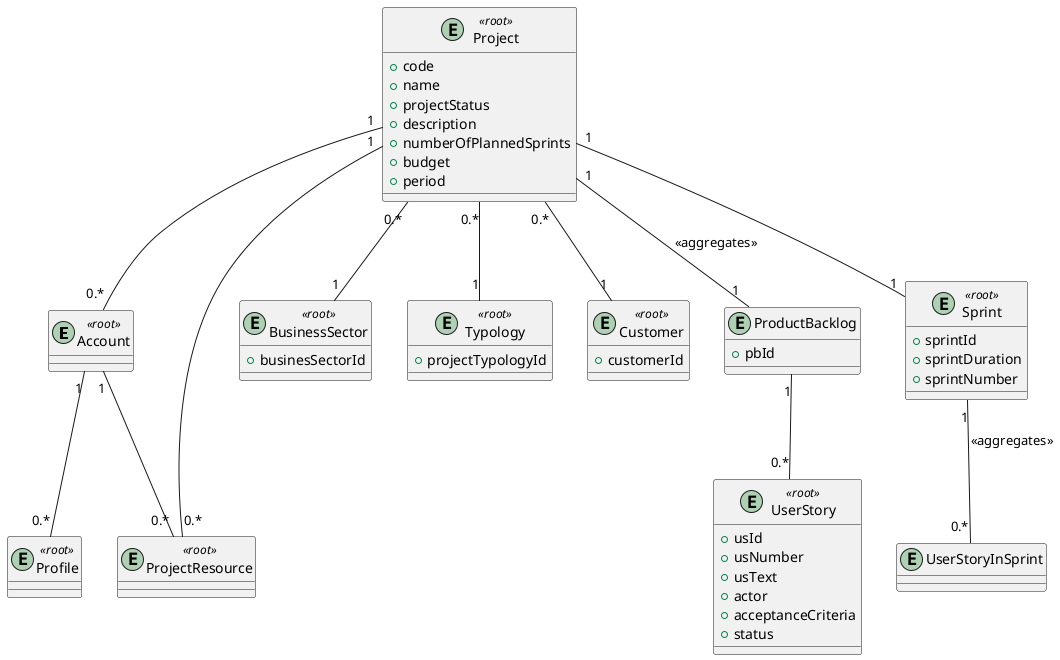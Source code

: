 @startuml
'https://plantuml.com/class-diagram

@startuml

entity Account <<root>> {
}

entity Profile <<root>> {
}

entity ProjectResource <<root>> {
}

entity BusinessSector <<root>> {
    +businesSectorId
}

entity Typology <<root>> {
    +projectTypologyId
}

entity Customer <<root>> {
    +customerId
}

entity Project <<root>> {
    +code
    +name
    +projectStatus
    +description
    +numberOfPlannedSprints
    +budget
    +period
}

entity ProductBacklog {
    +pbId
}

entity UserStory <<root>> {
    +usId
    +usNumber
    +usText
    +actor
    +acceptanceCriteria
    +status
}

entity Sprint <<root>> {
    +sprintId
    +sprintDuration
    +sprintNumber
}

entity UserStoryInSprint {
}

Account "1" -- "0.*" Profile
Account "1" -- "0.*" ProjectResource
Project "1" -- "0.*" Account
Project "0.*" -- "1" BusinessSector
Project "0.*" -- "1" Typology
Project "0.*" -- "1" Customer
Project "1" -- "0.*" ProjectResource
Project "1" -- "1" ProductBacklog: <<aggregates>>
ProductBacklog "1" -- "0.*" UserStory
Project "1" -- "1" Sprint
Sprint "1" -- "0.*" UserStoryInSprint: <<aggregates>>

@enduml